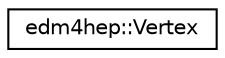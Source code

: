 digraph "Graphical Class Hierarchy"
{
 // LATEX_PDF_SIZE
  edge [fontname="Helvetica",fontsize="10",labelfontname="Helvetica",labelfontsize="10"];
  node [fontname="Helvetica",fontsize="10",shape=record];
  rankdir="LR";
  Node0 [label="edm4hep::Vertex",height=0.2,width=0.4,color="black", fillcolor="white", style="filled",URL="$classedm4hep_1_1_vertex.html",tooltip="Vertex."];
}
